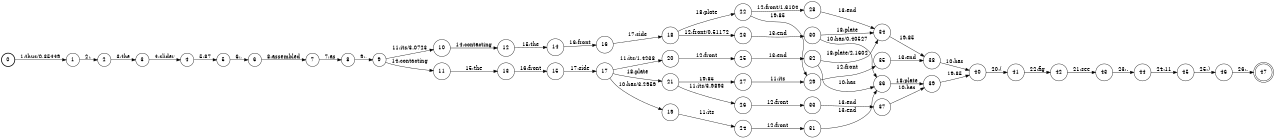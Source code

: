 digraph FST {
rankdir = LR;
size = "8.5,11";
label = "";
center = 1;
orientation = Portrait;
ranksep = "0.4";
nodesep = "0.25";
0 [label = "0", shape = circle, style = bold, fontsize = 14]
	0 -> 1 [label = "1:thus/0.35449", fontsize = 14];
1 [label = "1", shape = circle, style = solid, fontsize = 14]
	1 -> 2 [label = "2:,", fontsize = 14];
2 [label = "2", shape = circle, style = solid, fontsize = 14]
	2 -> 3 [label = "3:the", fontsize = 14];
3 [label = "3", shape = circle, style = solid, fontsize = 14]
	3 -> 4 [label = "4:slider", fontsize = 14];
4 [label = "4", shape = circle, style = solid, fontsize = 14]
	4 -> 5 [label = "5:87", fontsize = 14];
5 [label = "5", shape = circle, style = solid, fontsize = 14]
	5 -> 6 [label = "6:,", fontsize = 14];
6 [label = "6", shape = circle, style = solid, fontsize = 14]
	6 -> 7 [label = "8:assembled", fontsize = 14];
7 [label = "7", shape = circle, style = solid, fontsize = 14]
	7 -> 8 [label = "7:as", fontsize = 14];
8 [label = "8", shape = circle, style = solid, fontsize = 14]
	8 -> 9 [label = "9:,", fontsize = 14];
9 [label = "9", shape = circle, style = solid, fontsize = 14]
	9 -> 10 [label = "11:its/3.0723", fontsize = 14];
	9 -> 11 [label = "14:contacting", fontsize = 14];
10 [label = "10", shape = circle, style = solid, fontsize = 14]
	10 -> 12 [label = "14:contacting", fontsize = 14];
11 [label = "11", shape = circle, style = solid, fontsize = 14]
	11 -> 13 [label = "15:the", fontsize = 14];
12 [label = "12", shape = circle, style = solid, fontsize = 14]
	12 -> 14 [label = "15:the", fontsize = 14];
13 [label = "13", shape = circle, style = solid, fontsize = 14]
	13 -> 15 [label = "16:front", fontsize = 14];
14 [label = "14", shape = circle, style = solid, fontsize = 14]
	14 -> 16 [label = "16:front", fontsize = 14];
15 [label = "15", shape = circle, style = solid, fontsize = 14]
	15 -> 17 [label = "17:side", fontsize = 14];
16 [label = "16", shape = circle, style = solid, fontsize = 14]
	16 -> 18 [label = "17:side", fontsize = 14];
17 [label = "17", shape = circle, style = solid, fontsize = 14]
	17 -> 19 [label = "10:has/3.2959", fontsize = 14];
	17 -> 20 [label = "11:its/1.4238", fontsize = 14];
	17 -> 21 [label = "18:plate", fontsize = 14];
18 [label = "18", shape = circle, style = solid, fontsize = 14]
	18 -> 23 [label = "12:front/0.51172", fontsize = 14];
	18 -> 22 [label = "18:plate", fontsize = 14];
19 [label = "19", shape = circle, style = solid, fontsize = 14]
	19 -> 24 [label = "11:its", fontsize = 14];
20 [label = "20", shape = circle, style = solid, fontsize = 14]
	20 -> 25 [label = "12:front", fontsize = 14];
21 [label = "21", shape = circle, style = solid, fontsize = 14]
	21 -> 26 [label = "11:its/3.9893", fontsize = 14];
	21 -> 27 [label = "19:85", fontsize = 14];
22 [label = "22", shape = circle, style = solid, fontsize = 14]
	22 -> 28 [label = "12:front/1.6104", fontsize = 14];
	22 -> 29 [label = "19:85", fontsize = 14];
23 [label = "23", shape = circle, style = solid, fontsize = 14]
	23 -> 30 [label = "13:end", fontsize = 14];
24 [label = "24", shape = circle, style = solid, fontsize = 14]
	24 -> 31 [label = "12:front", fontsize = 14];
25 [label = "25", shape = circle, style = solid, fontsize = 14]
	25 -> 32 [label = "13:end", fontsize = 14];
26 [label = "26", shape = circle, style = solid, fontsize = 14]
	26 -> 33 [label = "12:front", fontsize = 14];
27 [label = "27", shape = circle, style = solid, fontsize = 14]
	27 -> 29 [label = "11:its", fontsize = 14];
28 [label = "28", shape = circle, style = solid, fontsize = 14]
	28 -> 34 [label = "13:end", fontsize = 14];
29 [label = "29", shape = circle, style = solid, fontsize = 14]
	29 -> 35 [label = "12:front", fontsize = 14];
30 [label = "30", shape = circle, style = solid, fontsize = 14]
	30 -> 36 [label = "10:has/0.40527", fontsize = 14];
	30 -> 34 [label = "18:plate", fontsize = 14];
31 [label = "31", shape = circle, style = solid, fontsize = 14]
	31 -> 36 [label = "13:end", fontsize = 14];
32 [label = "32", shape = circle, style = solid, fontsize = 14]
	32 -> 36 [label = "10:has", fontsize = 14];
	32 -> 34 [label = "18:plate/2.1602", fontsize = 14];
33 [label = "33", shape = circle, style = solid, fontsize = 14]
	33 -> 37 [label = "13:end", fontsize = 14];
34 [label = "34", shape = circle, style = solid, fontsize = 14]
	34 -> 38 [label = "19:85", fontsize = 14];
35 [label = "35", shape = circle, style = solid, fontsize = 14]
	35 -> 38 [label = "13:end", fontsize = 14];
36 [label = "36", shape = circle, style = solid, fontsize = 14]
	36 -> 39 [label = "18:plate", fontsize = 14];
37 [label = "37", shape = circle, style = solid, fontsize = 14]
	37 -> 39 [label = "10:has", fontsize = 14];
38 [label = "38", shape = circle, style = solid, fontsize = 14]
	38 -> 40 [label = "10:has", fontsize = 14];
39 [label = "39", shape = circle, style = solid, fontsize = 14]
	39 -> 40 [label = "19:85", fontsize = 14];
40 [label = "40", shape = circle, style = solid, fontsize = 14]
	40 -> 41 [label = "20:(", fontsize = 14];
41 [label = "41", shape = circle, style = solid, fontsize = 14]
	41 -> 42 [label = "22:fig", fontsize = 14];
42 [label = "42", shape = circle, style = solid, fontsize = 14]
	42 -> 43 [label = "21:see", fontsize = 14];
43 [label = "43", shape = circle, style = solid, fontsize = 14]
	43 -> 44 [label = "23:.", fontsize = 14];
44 [label = "44", shape = circle, style = solid, fontsize = 14]
	44 -> 45 [label = "24:11", fontsize = 14];
45 [label = "45", shape = circle, style = solid, fontsize = 14]
	45 -> 46 [label = "25:)", fontsize = 14];
46 [label = "46", shape = circle, style = solid, fontsize = 14]
	46 -> 47 [label = "26:.", fontsize = 14];
47 [label = "47", shape = doublecircle, style = solid, fontsize = 14]
}
